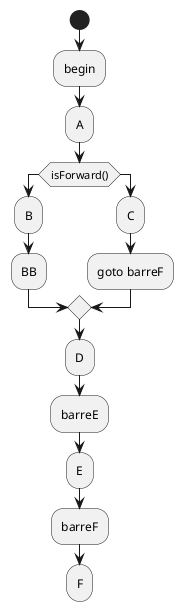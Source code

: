 {
  "sha1": "f8pmf7nqe15je75svp01dcldu24jhx0",
  "insertion": {
    "when": "2024-06-01T09:03:05.756Z",
    "user": "plantuml@gmail.com"
  }
}
@startuml
start
  :begin;
  :A;
  if (isForward()) then
    :B;
    'if (continue processing) then
    '  <goto barreE>
    'else
    '  <goto barreF>
    'endif
    :BB;
  else
    :C;	
    :goto barreF;
  endif
  :D;
:barreE;
:E;
:barreF;
:F;
@enduml
